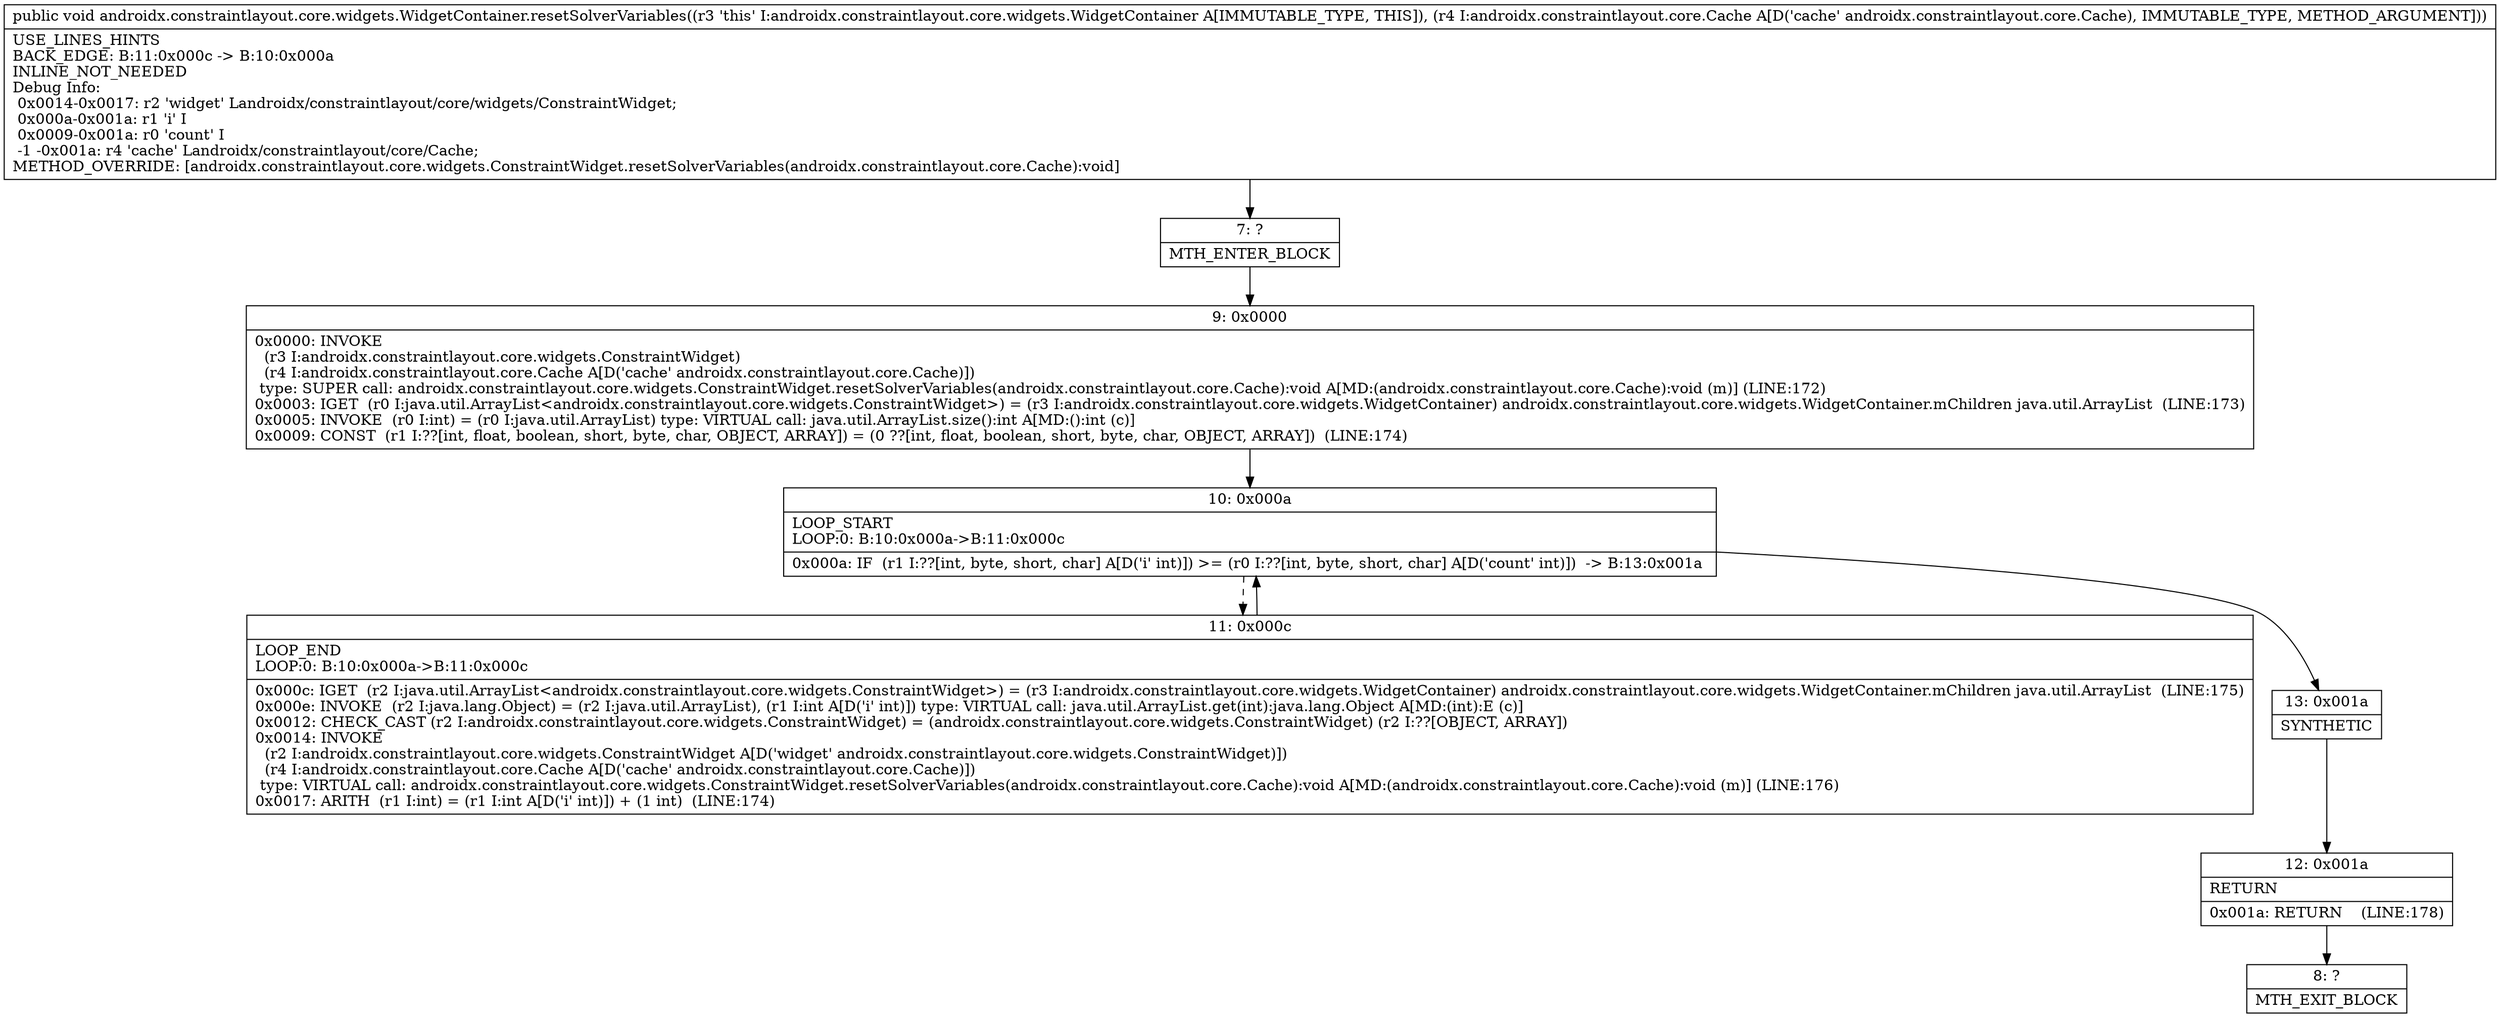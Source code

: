 digraph "CFG forandroidx.constraintlayout.core.widgets.WidgetContainer.resetSolverVariables(Landroidx\/constraintlayout\/core\/Cache;)V" {
Node_7 [shape=record,label="{7\:\ ?|MTH_ENTER_BLOCK\l}"];
Node_9 [shape=record,label="{9\:\ 0x0000|0x0000: INVOKE  \l  (r3 I:androidx.constraintlayout.core.widgets.ConstraintWidget)\l  (r4 I:androidx.constraintlayout.core.Cache A[D('cache' androidx.constraintlayout.core.Cache)])\l type: SUPER call: androidx.constraintlayout.core.widgets.ConstraintWidget.resetSolverVariables(androidx.constraintlayout.core.Cache):void A[MD:(androidx.constraintlayout.core.Cache):void (m)] (LINE:172)\l0x0003: IGET  (r0 I:java.util.ArrayList\<androidx.constraintlayout.core.widgets.ConstraintWidget\>) = (r3 I:androidx.constraintlayout.core.widgets.WidgetContainer) androidx.constraintlayout.core.widgets.WidgetContainer.mChildren java.util.ArrayList  (LINE:173)\l0x0005: INVOKE  (r0 I:int) = (r0 I:java.util.ArrayList) type: VIRTUAL call: java.util.ArrayList.size():int A[MD:():int (c)]\l0x0009: CONST  (r1 I:??[int, float, boolean, short, byte, char, OBJECT, ARRAY]) = (0 ??[int, float, boolean, short, byte, char, OBJECT, ARRAY])  (LINE:174)\l}"];
Node_10 [shape=record,label="{10\:\ 0x000a|LOOP_START\lLOOP:0: B:10:0x000a\-\>B:11:0x000c\l|0x000a: IF  (r1 I:??[int, byte, short, char] A[D('i' int)]) \>= (r0 I:??[int, byte, short, char] A[D('count' int)])  \-\> B:13:0x001a \l}"];
Node_11 [shape=record,label="{11\:\ 0x000c|LOOP_END\lLOOP:0: B:10:0x000a\-\>B:11:0x000c\l|0x000c: IGET  (r2 I:java.util.ArrayList\<androidx.constraintlayout.core.widgets.ConstraintWidget\>) = (r3 I:androidx.constraintlayout.core.widgets.WidgetContainer) androidx.constraintlayout.core.widgets.WidgetContainer.mChildren java.util.ArrayList  (LINE:175)\l0x000e: INVOKE  (r2 I:java.lang.Object) = (r2 I:java.util.ArrayList), (r1 I:int A[D('i' int)]) type: VIRTUAL call: java.util.ArrayList.get(int):java.lang.Object A[MD:(int):E (c)]\l0x0012: CHECK_CAST (r2 I:androidx.constraintlayout.core.widgets.ConstraintWidget) = (androidx.constraintlayout.core.widgets.ConstraintWidget) (r2 I:??[OBJECT, ARRAY]) \l0x0014: INVOKE  \l  (r2 I:androidx.constraintlayout.core.widgets.ConstraintWidget A[D('widget' androidx.constraintlayout.core.widgets.ConstraintWidget)])\l  (r4 I:androidx.constraintlayout.core.Cache A[D('cache' androidx.constraintlayout.core.Cache)])\l type: VIRTUAL call: androidx.constraintlayout.core.widgets.ConstraintWidget.resetSolverVariables(androidx.constraintlayout.core.Cache):void A[MD:(androidx.constraintlayout.core.Cache):void (m)] (LINE:176)\l0x0017: ARITH  (r1 I:int) = (r1 I:int A[D('i' int)]) + (1 int)  (LINE:174)\l}"];
Node_13 [shape=record,label="{13\:\ 0x001a|SYNTHETIC\l}"];
Node_12 [shape=record,label="{12\:\ 0x001a|RETURN\l|0x001a: RETURN    (LINE:178)\l}"];
Node_8 [shape=record,label="{8\:\ ?|MTH_EXIT_BLOCK\l}"];
MethodNode[shape=record,label="{public void androidx.constraintlayout.core.widgets.WidgetContainer.resetSolverVariables((r3 'this' I:androidx.constraintlayout.core.widgets.WidgetContainer A[IMMUTABLE_TYPE, THIS]), (r4 I:androidx.constraintlayout.core.Cache A[D('cache' androidx.constraintlayout.core.Cache), IMMUTABLE_TYPE, METHOD_ARGUMENT]))  | USE_LINES_HINTS\lBACK_EDGE: B:11:0x000c \-\> B:10:0x000a\lINLINE_NOT_NEEDED\lDebug Info:\l  0x0014\-0x0017: r2 'widget' Landroidx\/constraintlayout\/core\/widgets\/ConstraintWidget;\l  0x000a\-0x001a: r1 'i' I\l  0x0009\-0x001a: r0 'count' I\l  \-1 \-0x001a: r4 'cache' Landroidx\/constraintlayout\/core\/Cache;\lMETHOD_OVERRIDE: [androidx.constraintlayout.core.widgets.ConstraintWidget.resetSolverVariables(androidx.constraintlayout.core.Cache):void]\l}"];
MethodNode -> Node_7;Node_7 -> Node_9;
Node_9 -> Node_10;
Node_10 -> Node_11[style=dashed];
Node_10 -> Node_13;
Node_11 -> Node_10;
Node_13 -> Node_12;
Node_12 -> Node_8;
}

